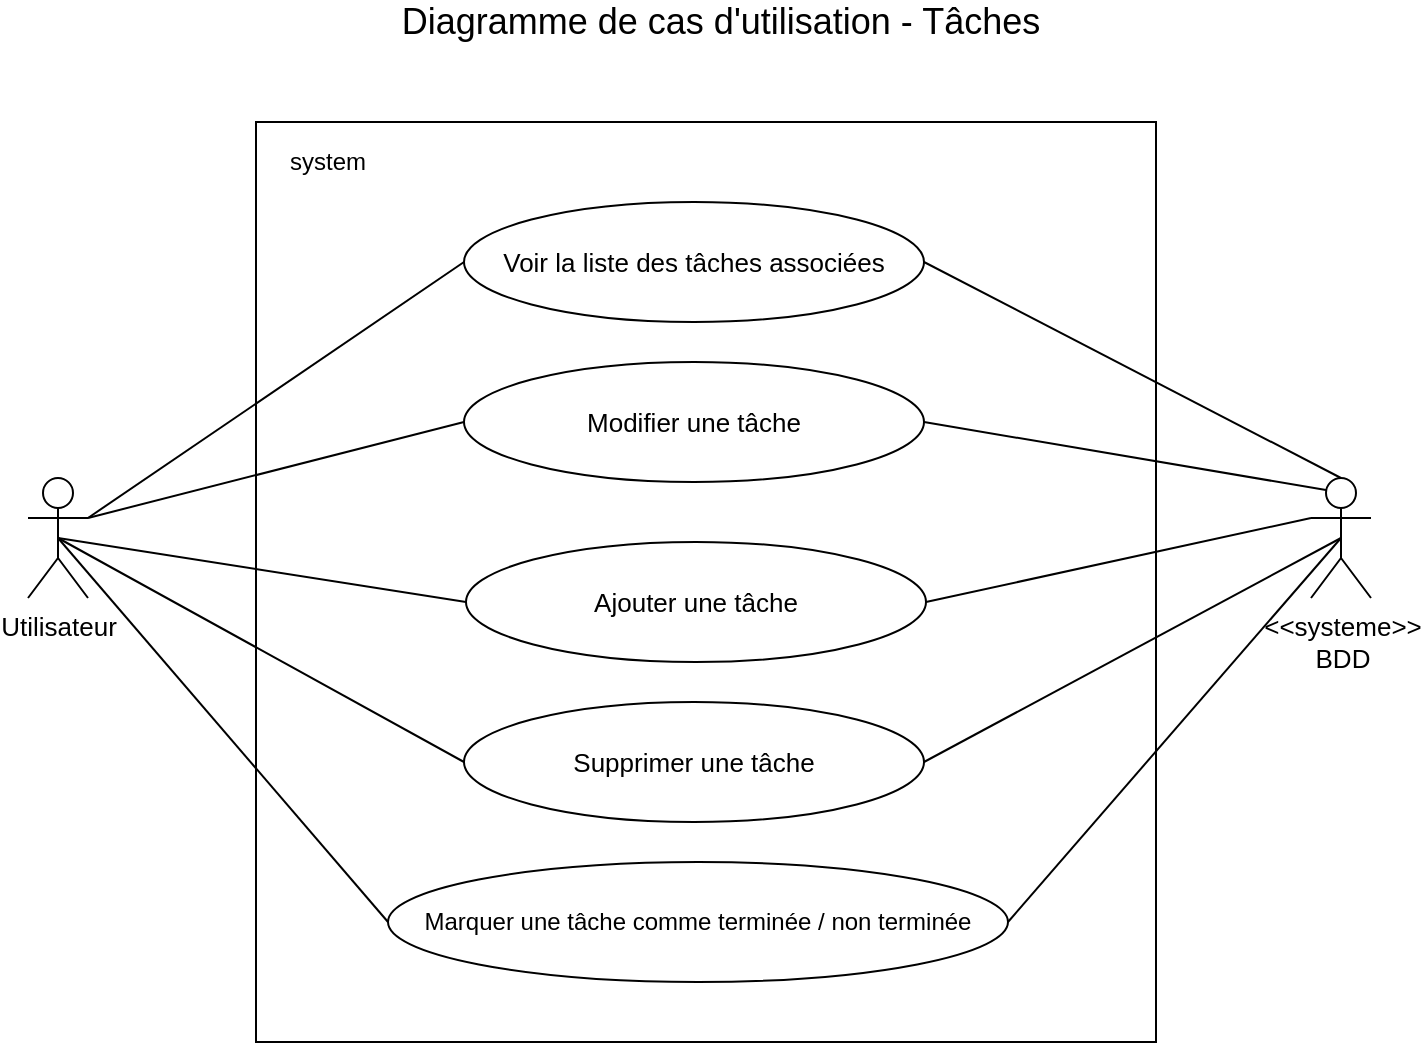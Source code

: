 <mxfile version="12.9.1"><diagram id="Erx8bsGz6Rb_JV8RlePP" name="Page-1"><mxGraphModel dx="1422" dy="762" grid="1" gridSize="10" guides="1" tooltips="1" connect="1" arrows="1" fold="1" page="1" pageScale="1" pageWidth="827" pageHeight="1169" math="0" shadow="0"><root><mxCell id="0"/><mxCell id="1" parent="0"/><mxCell id="6twJycFrMSnHtk8SHnZL-1" value="" style="whiteSpace=wrap;html=1;" vertex="1" parent="1"><mxGeometry x="194" y="190" width="450" height="460" as="geometry"/></mxCell><mxCell id="6twJycFrMSnHtk8SHnZL-2" value="system" style="text;html=1;strokeColor=none;fillColor=none;align=center;verticalAlign=middle;whiteSpace=wrap;rounded=0;" vertex="1" parent="1"><mxGeometry x="210" y="200" width="40" height="20" as="geometry"/></mxCell><mxCell id="6twJycFrMSnHtk8SHnZL-3" value="Diagramme de cas d'utilisation - Tâches" style="text;html=1;strokeColor=none;fillColor=none;align=center;verticalAlign=middle;whiteSpace=wrap;rounded=0;fontSize=18;" vertex="1" parent="1"><mxGeometry x="243" y="130" width="367" height="20" as="geometry"/></mxCell><mxCell id="6twJycFrMSnHtk8SHnZL-4" value="Utilisateur" style="shape=umlActor;verticalLabelPosition=bottom;labelBackgroundColor=#ffffff;verticalAlign=top;html=1;fontSize=13;" vertex="1" parent="1"><mxGeometry x="80" y="368" width="30" height="60" as="geometry"/></mxCell><mxCell id="6twJycFrMSnHtk8SHnZL-5" value="&amp;lt;&amp;lt;systeme&amp;gt;&amp;gt;&lt;br&gt;BDD" style="shape=umlActor;verticalLabelPosition=bottom;labelBackgroundColor=#ffffff;verticalAlign=top;html=1;fontSize=13;" vertex="1" parent="1"><mxGeometry x="721.5" y="368" width="30" height="60" as="geometry"/></mxCell><mxCell id="6twJycFrMSnHtk8SHnZL-6" value="Voir la liste des tâches associées" style="ellipse;whiteSpace=wrap;html=1;fontSize=13;" vertex="1" parent="1"><mxGeometry x="298" y="230" width="230" height="60" as="geometry"/></mxCell><mxCell id="6twJycFrMSnHtk8SHnZL-7" value="Modifier une tâche" style="ellipse;whiteSpace=wrap;html=1;fontSize=13;" vertex="1" parent="1"><mxGeometry x="298" y="310" width="230" height="60" as="geometry"/></mxCell><mxCell id="6twJycFrMSnHtk8SHnZL-8" value="" style="endArrow=none;html=1;fontSize=15;entryX=1;entryY=0.5;entryDx=0;entryDy=0;exitX=0.25;exitY=0.1;exitDx=0;exitDy=0;exitPerimeter=0;" edge="1" parent="1" source="6twJycFrMSnHtk8SHnZL-5" target="6twJycFrMSnHtk8SHnZL-7"><mxGeometry width="50" height="50" relative="1" as="geometry"><mxPoint x="680" y="380" as="sourcePoint"/><mxPoint x="538.0" y="503" as="targetPoint"/></mxGeometry></mxCell><mxCell id="6twJycFrMSnHtk8SHnZL-9" value="" style="endArrow=none;html=1;fontSize=15;entryX=1;entryY=0.5;entryDx=0;entryDy=0;exitX=0.5;exitY=0;exitDx=0;exitDy=0;exitPerimeter=0;" edge="1" parent="1" source="6twJycFrMSnHtk8SHnZL-5" target="6twJycFrMSnHtk8SHnZL-6"><mxGeometry width="50" height="50" relative="1" as="geometry"><mxPoint x="717.5" y="449" as="sourcePoint"/><mxPoint x="538.0" y="390.0" as="targetPoint"/></mxGeometry></mxCell><mxCell id="6twJycFrMSnHtk8SHnZL-10" value="" style="endArrow=none;html=1;fontSize=15;entryX=0;entryY=0.5;entryDx=0;entryDy=0;exitX=1;exitY=0.333;exitDx=0;exitDy=0;exitPerimeter=0;" edge="1" parent="1" source="6twJycFrMSnHtk8SHnZL-4" target="6twJycFrMSnHtk8SHnZL-6"><mxGeometry width="50" height="50" relative="1" as="geometry"><mxPoint x="70" y="830" as="sourcePoint"/><mxPoint x="120" y="780" as="targetPoint"/></mxGeometry></mxCell><mxCell id="6twJycFrMSnHtk8SHnZL-11" value="" style="endArrow=none;html=1;fontSize=15;entryX=0;entryY=0.5;entryDx=0;entryDy=0;exitX=1;exitY=0.333;exitDx=0;exitDy=0;exitPerimeter=0;" edge="1" parent="1" source="6twJycFrMSnHtk8SHnZL-4" target="6twJycFrMSnHtk8SHnZL-7"><mxGeometry width="50" height="50" relative="1" as="geometry"><mxPoint x="140" y="323" as="sourcePoint"/><mxPoint x="308.0" y="280" as="targetPoint"/></mxGeometry></mxCell><mxCell id="6twJycFrMSnHtk8SHnZL-12" value="Ajouter une tâche" style="ellipse;whiteSpace=wrap;html=1;fontSize=13;" vertex="1" parent="1"><mxGeometry x="299" y="400" width="230" height="60" as="geometry"/></mxCell><mxCell id="6twJycFrMSnHtk8SHnZL-13" value="" style="endArrow=none;html=1;fontSize=15;entryX=0;entryY=0.5;entryDx=0;entryDy=0;exitX=0.5;exitY=0.5;exitDx=0;exitDy=0;exitPerimeter=0;" edge="1" parent="1" source="6twJycFrMSnHtk8SHnZL-4" target="6twJycFrMSnHtk8SHnZL-12"><mxGeometry width="50" height="50" relative="1" as="geometry"><mxPoint x="116.5" y="421.5" as="sourcePoint"/><mxPoint x="308" y="350" as="targetPoint"/></mxGeometry></mxCell><mxCell id="6twJycFrMSnHtk8SHnZL-14" value="" style="endArrow=none;html=1;fontSize=15;entryX=0;entryY=0.333;entryDx=0;entryDy=0;exitX=1;exitY=0.5;exitDx=0;exitDy=0;entryPerimeter=0;" edge="1" parent="1" source="6twJycFrMSnHtk8SHnZL-12" target="6twJycFrMSnHtk8SHnZL-5"><mxGeometry width="50" height="50" relative="1" as="geometry"><mxPoint x="161.5" y="441.5" as="sourcePoint"/><mxPoint x="721.5" y="388.5" as="targetPoint"/></mxGeometry></mxCell><mxCell id="6twJycFrMSnHtk8SHnZL-15" value="Supprimer une tâche" style="ellipse;whiteSpace=wrap;html=1;fontSize=13;" vertex="1" parent="1"><mxGeometry x="298" y="480" width="230" height="60" as="geometry"/></mxCell><mxCell id="6twJycFrMSnHtk8SHnZL-16" value="" style="endArrow=none;html=1;fontSize=15;entryX=0;entryY=0.5;entryDx=0;entryDy=0;exitX=0.5;exitY=0.5;exitDx=0;exitDy=0;exitPerimeter=0;" edge="1" parent="1" source="6twJycFrMSnHtk8SHnZL-4" target="6twJycFrMSnHtk8SHnZL-15"><mxGeometry width="50" height="50" relative="1" as="geometry"><mxPoint x="105" y="320" as="sourcePoint"/><mxPoint x="309" y="440" as="targetPoint"/></mxGeometry></mxCell><mxCell id="6twJycFrMSnHtk8SHnZL-17" value="" style="endArrow=none;html=1;fontSize=15;entryX=0.5;entryY=0.5;entryDx=0;entryDy=0;exitX=1;exitY=0.5;exitDx=0;exitDy=0;entryPerimeter=0;" edge="1" parent="1" source="6twJycFrMSnHtk8SHnZL-15" target="6twJycFrMSnHtk8SHnZL-5"><mxGeometry width="50" height="50" relative="1" as="geometry"><mxPoint x="539" y="440" as="sourcePoint"/><mxPoint x="731.5" y="310" as="targetPoint"/></mxGeometry></mxCell><mxCell id="6twJycFrMSnHtk8SHnZL-18" value="Marquer une tâche comme terminée / non terminée" style="ellipse;whiteSpace=wrap;html=1;fontSize=12;" vertex="1" parent="1"><mxGeometry x="260" y="560" width="310" height="60" as="geometry"/></mxCell><mxCell id="6twJycFrMSnHtk8SHnZL-19" value="" style="endArrow=none;html=1;fontSize=15;entryX=0.5;entryY=0.5;entryDx=0;entryDy=0;exitX=1;exitY=0.5;exitDx=0;exitDy=0;entryPerimeter=0;" edge="1" parent="1" source="6twJycFrMSnHtk8SHnZL-18" target="6twJycFrMSnHtk8SHnZL-5"><mxGeometry width="50" height="50" relative="1" as="geometry"><mxPoint x="538" y="520" as="sourcePoint"/><mxPoint x="746.5" y="374" as="targetPoint"/></mxGeometry></mxCell><mxCell id="6twJycFrMSnHtk8SHnZL-20" value="" style="endArrow=none;html=1;fontSize=15;entryX=0;entryY=0.5;entryDx=0;entryDy=0;exitX=0.5;exitY=0.5;exitDx=0;exitDy=0;exitPerimeter=0;" edge="1" parent="1" source="6twJycFrMSnHtk8SHnZL-4" target="6twJycFrMSnHtk8SHnZL-18"><mxGeometry width="50" height="50" relative="1" as="geometry"><mxPoint x="105" y="374" as="sourcePoint"/><mxPoint x="308" y="520" as="targetPoint"/></mxGeometry></mxCell></root></mxGraphModel></diagram></mxfile>